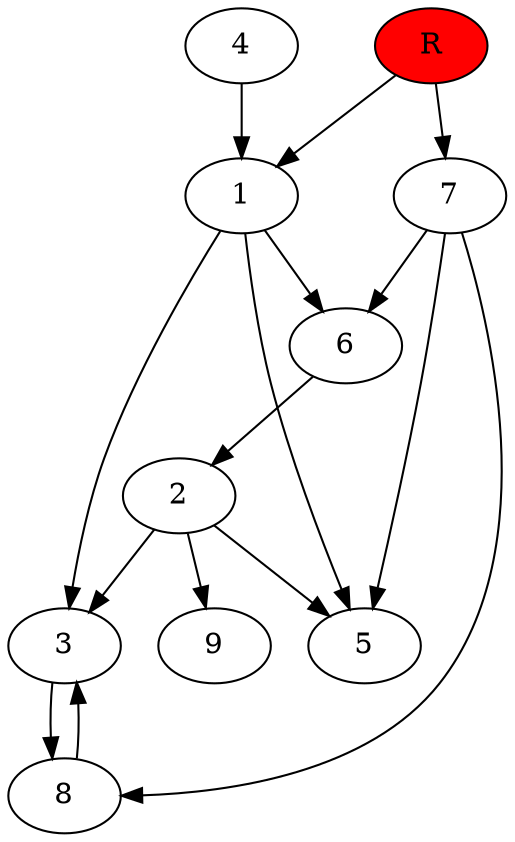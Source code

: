 digraph prb26573 {
	1
	2
	3
	4
	5
	6
	7
	8
	R [fillcolor="#ff0000" style=filled]
	1 -> 3
	1 -> 5
	1 -> 6
	2 -> 3
	2 -> 5
	2 -> 9
	3 -> 8
	4 -> 1
	6 -> 2
	7 -> 5
	7 -> 6
	7 -> 8
	8 -> 3
	R -> 1
	R -> 7
}
